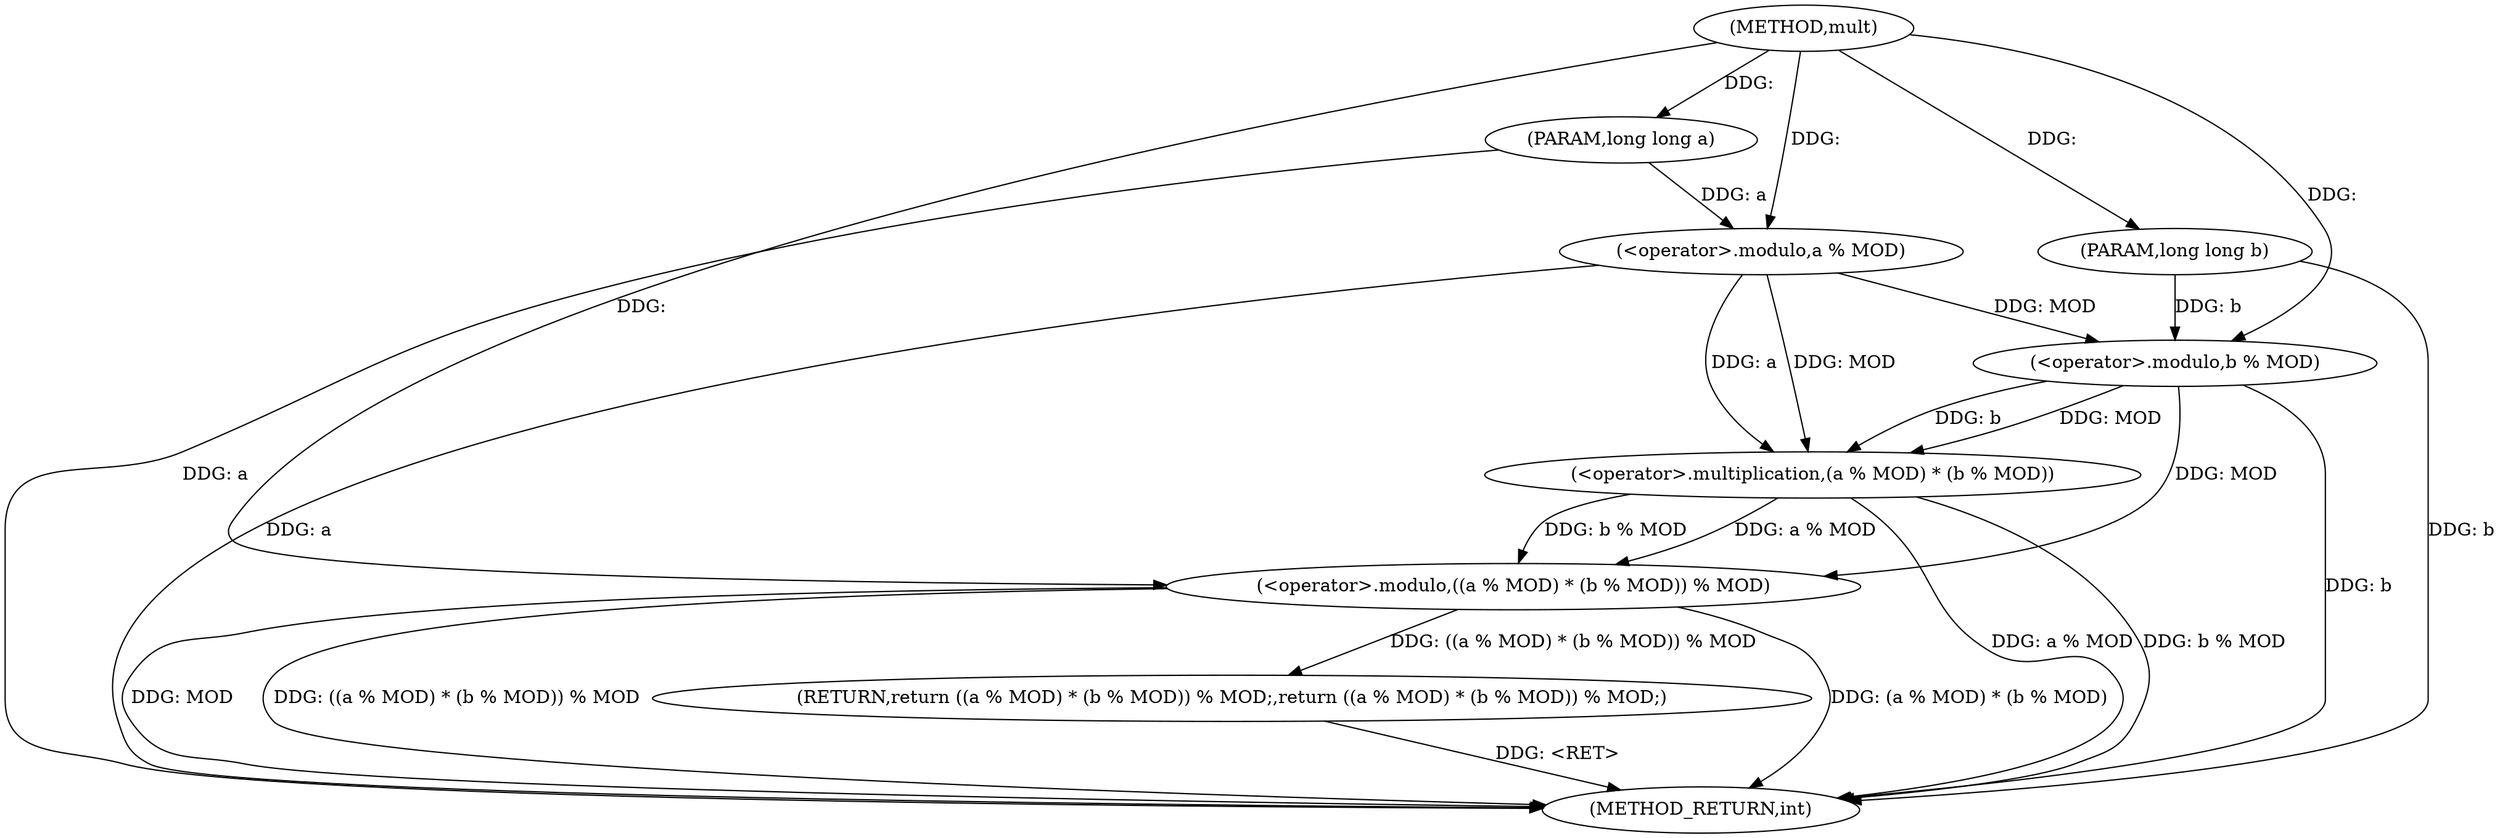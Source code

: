 digraph "mult" {  
"1000254" [label = "(METHOD,mult)" ]
"1000268" [label = "(METHOD_RETURN,int)" ]
"1000255" [label = "(PARAM,long long a)" ]
"1000256" [label = "(PARAM,long long b)" ]
"1000258" [label = "(RETURN,return ((a % MOD) * (b % MOD)) % MOD;,return ((a % MOD) * (b % MOD)) % MOD;)" ]
"1000259" [label = "(<operator>.modulo,((a % MOD) * (b % MOD)) % MOD)" ]
"1000260" [label = "(<operator>.multiplication,(a % MOD) * (b % MOD))" ]
"1000261" [label = "(<operator>.modulo,a % MOD)" ]
"1000264" [label = "(<operator>.modulo,b % MOD)" ]
  "1000258" -> "1000268"  [ label = "DDG: <RET>"] 
  "1000255" -> "1000268"  [ label = "DDG: a"] 
  "1000256" -> "1000268"  [ label = "DDG: b"] 
  "1000261" -> "1000268"  [ label = "DDG: a"] 
  "1000260" -> "1000268"  [ label = "DDG: a % MOD"] 
  "1000264" -> "1000268"  [ label = "DDG: b"] 
  "1000260" -> "1000268"  [ label = "DDG: b % MOD"] 
  "1000259" -> "1000268"  [ label = "DDG: (a % MOD) * (b % MOD)"] 
  "1000259" -> "1000268"  [ label = "DDG: MOD"] 
  "1000259" -> "1000268"  [ label = "DDG: ((a % MOD) * (b % MOD)) % MOD"] 
  "1000254" -> "1000255"  [ label = "DDG: "] 
  "1000254" -> "1000256"  [ label = "DDG: "] 
  "1000259" -> "1000258"  [ label = "DDG: ((a % MOD) * (b % MOD)) % MOD"] 
  "1000260" -> "1000259"  [ label = "DDG: a % MOD"] 
  "1000260" -> "1000259"  [ label = "DDG: b % MOD"] 
  "1000264" -> "1000259"  [ label = "DDG: MOD"] 
  "1000254" -> "1000259"  [ label = "DDG: "] 
  "1000261" -> "1000260"  [ label = "DDG: MOD"] 
  "1000261" -> "1000260"  [ label = "DDG: a"] 
  "1000264" -> "1000260"  [ label = "DDG: b"] 
  "1000264" -> "1000260"  [ label = "DDG: MOD"] 
  "1000255" -> "1000261"  [ label = "DDG: a"] 
  "1000254" -> "1000261"  [ label = "DDG: "] 
  "1000256" -> "1000264"  [ label = "DDG: b"] 
  "1000254" -> "1000264"  [ label = "DDG: "] 
  "1000261" -> "1000264"  [ label = "DDG: MOD"] 
}
